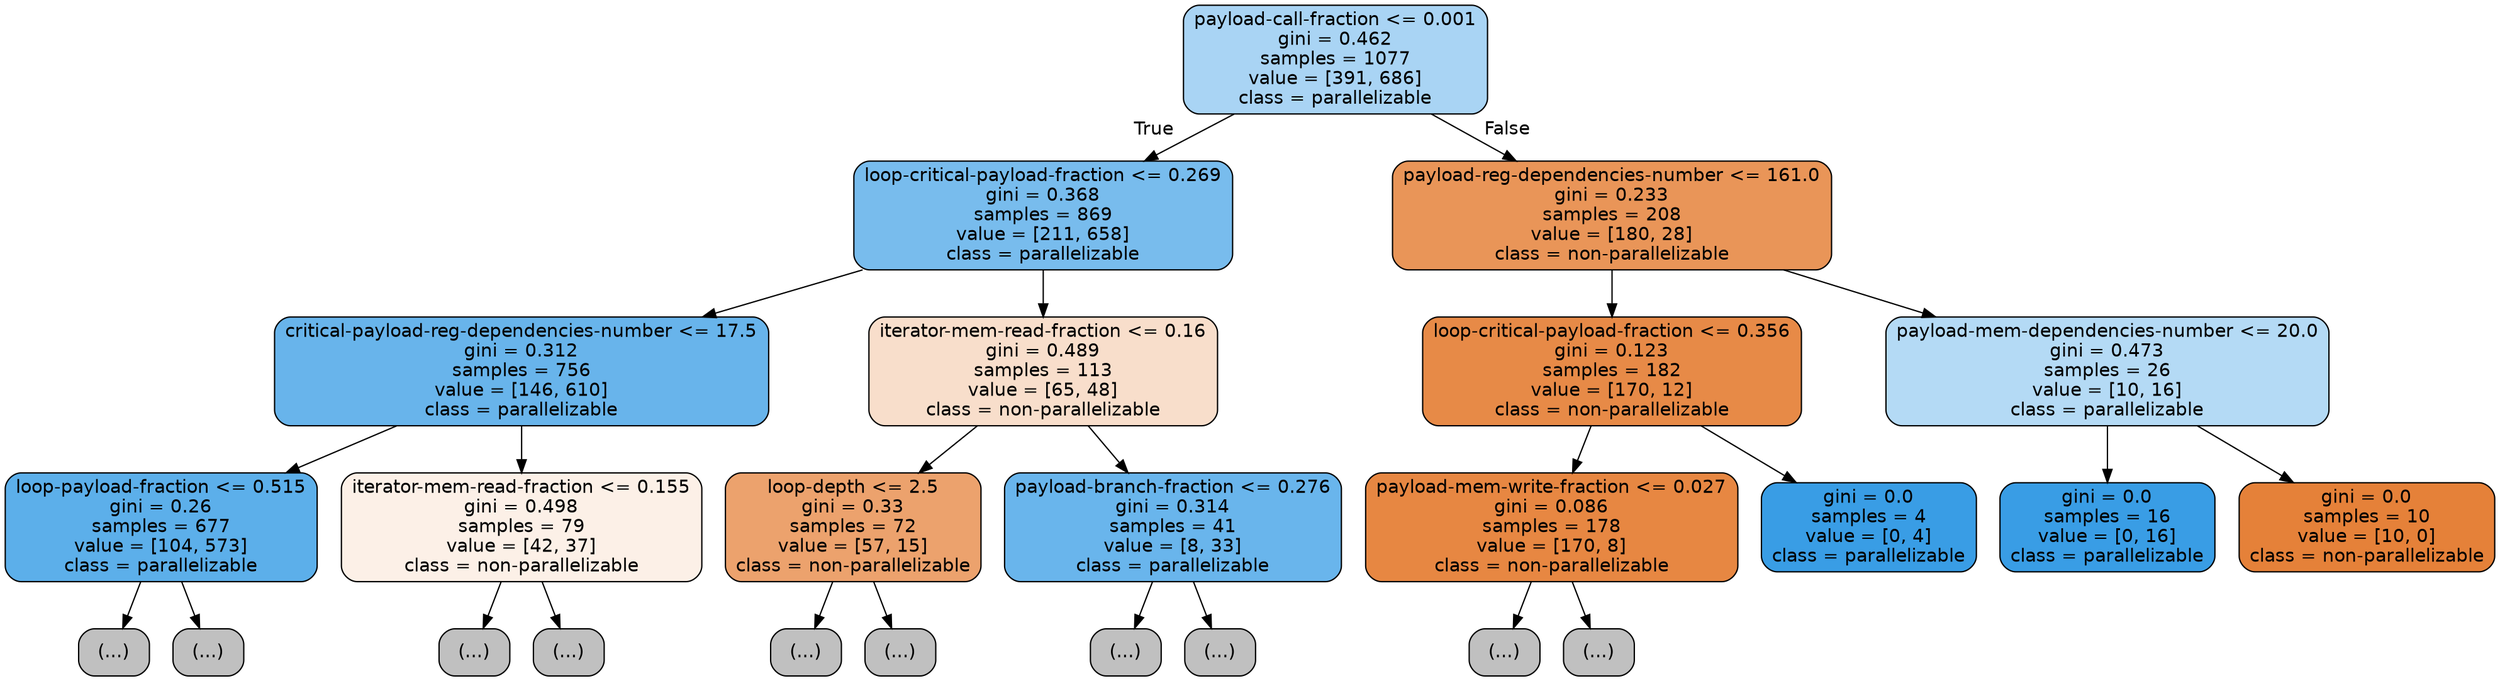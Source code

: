 digraph Tree {
node [shape=box, style="filled, rounded", color="black", fontname=helvetica] ;
edge [fontname=helvetica] ;
0 [label="payload-call-fraction <= 0.001\ngini = 0.462\nsamples = 1077\nvalue = [391, 686]\nclass = parallelizable", fillcolor="#399de56e"] ;
1 [label="loop-critical-payload-fraction <= 0.269\ngini = 0.368\nsamples = 869\nvalue = [211, 658]\nclass = parallelizable", fillcolor="#399de5ad"] ;
0 -> 1 [labeldistance=2.5, labelangle=45, headlabel="True"] ;
2 [label="critical-payload-reg-dependencies-number <= 17.5\ngini = 0.312\nsamples = 756\nvalue = [146, 610]\nclass = parallelizable", fillcolor="#399de5c2"] ;
1 -> 2 ;
3 [label="loop-payload-fraction <= 0.515\ngini = 0.26\nsamples = 677\nvalue = [104, 573]\nclass = parallelizable", fillcolor="#399de5d1"] ;
2 -> 3 ;
4 [label="(...)", fillcolor="#C0C0C0"] ;
3 -> 4 ;
9 [label="(...)", fillcolor="#C0C0C0"] ;
3 -> 9 ;
134 [label="iterator-mem-read-fraction <= 0.155\ngini = 0.498\nsamples = 79\nvalue = [42, 37]\nclass = non-parallelizable", fillcolor="#e581391e"] ;
2 -> 134 ;
135 [label="(...)", fillcolor="#C0C0C0"] ;
134 -> 135 ;
142 [label="(...)", fillcolor="#C0C0C0"] ;
134 -> 142 ;
151 [label="iterator-mem-read-fraction <= 0.16\ngini = 0.489\nsamples = 113\nvalue = [65, 48]\nclass = non-parallelizable", fillcolor="#e5813943"] ;
1 -> 151 ;
152 [label="loop-depth <= 2.5\ngini = 0.33\nsamples = 72\nvalue = [57, 15]\nclass = non-parallelizable", fillcolor="#e58139bc"] ;
151 -> 152 ;
153 [label="(...)", fillcolor="#C0C0C0"] ;
152 -> 153 ;
170 [label="(...)", fillcolor="#C0C0C0"] ;
152 -> 170 ;
171 [label="payload-branch-fraction <= 0.276\ngini = 0.314\nsamples = 41\nvalue = [8, 33]\nclass = parallelizable", fillcolor="#399de5c1"] ;
151 -> 171 ;
172 [label="(...)", fillcolor="#C0C0C0"] ;
171 -> 172 ;
173 [label="(...)", fillcolor="#C0C0C0"] ;
171 -> 173 ;
184 [label="payload-reg-dependencies-number <= 161.0\ngini = 0.233\nsamples = 208\nvalue = [180, 28]\nclass = non-parallelizable", fillcolor="#e58139d7"] ;
0 -> 184 [labeldistance=2.5, labelangle=-45, headlabel="False"] ;
185 [label="loop-critical-payload-fraction <= 0.356\ngini = 0.123\nsamples = 182\nvalue = [170, 12]\nclass = non-parallelizable", fillcolor="#e58139ed"] ;
184 -> 185 ;
186 [label="payload-mem-write-fraction <= 0.027\ngini = 0.086\nsamples = 178\nvalue = [170, 8]\nclass = non-parallelizable", fillcolor="#e58139f3"] ;
185 -> 186 ;
187 [label="(...)", fillcolor="#C0C0C0"] ;
186 -> 187 ;
190 [label="(...)", fillcolor="#C0C0C0"] ;
186 -> 190 ;
199 [label="gini = 0.0\nsamples = 4\nvalue = [0, 4]\nclass = parallelizable", fillcolor="#399de5ff"] ;
185 -> 199 ;
200 [label="payload-mem-dependencies-number <= 20.0\ngini = 0.473\nsamples = 26\nvalue = [10, 16]\nclass = parallelizable", fillcolor="#399de560"] ;
184 -> 200 ;
201 [label="gini = 0.0\nsamples = 16\nvalue = [0, 16]\nclass = parallelizable", fillcolor="#399de5ff"] ;
200 -> 201 ;
202 [label="gini = 0.0\nsamples = 10\nvalue = [10, 0]\nclass = non-parallelizable", fillcolor="#e58139ff"] ;
200 -> 202 ;
}